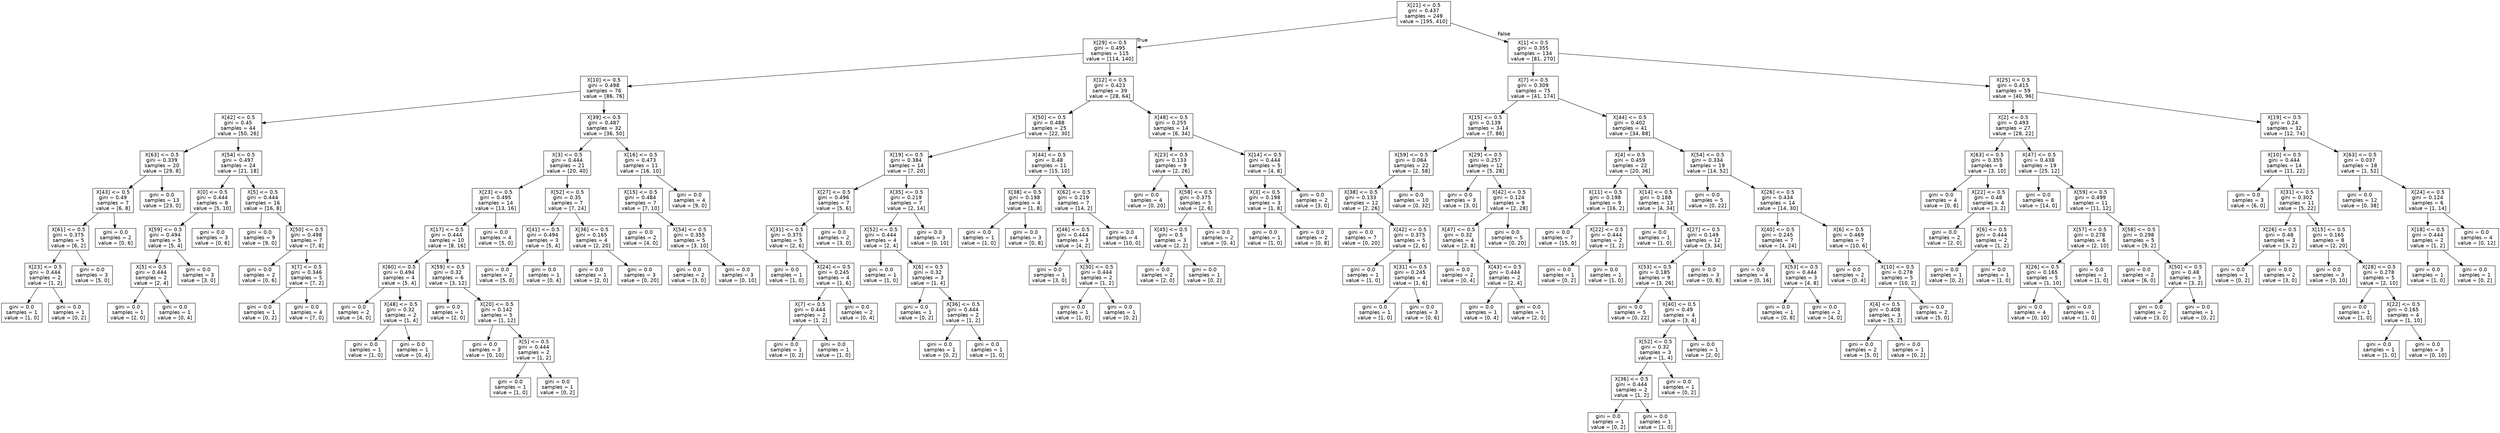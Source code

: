 digraph Tree {
node [shape=box, fontname="helvetica"] ;
edge [fontname="helvetica"] ;
0 [label="X[21] <= 0.5\ngini = 0.437\nsamples = 249\nvalue = [195, 410]"] ;
1 [label="X[29] <= 0.5\ngini = 0.495\nsamples = 115\nvalue = [114, 140]"] ;
0 -> 1 [labeldistance=2.5, labelangle=45, headlabel="True"] ;
2 [label="X[10] <= 0.5\ngini = 0.498\nsamples = 76\nvalue = [86, 76]"] ;
1 -> 2 ;
3 [label="X[42] <= 0.5\ngini = 0.45\nsamples = 44\nvalue = [50, 26]"] ;
2 -> 3 ;
4 [label="X[63] <= 0.5\ngini = 0.339\nsamples = 20\nvalue = [29, 8]"] ;
3 -> 4 ;
5 [label="X[43] <= 0.5\ngini = 0.49\nsamples = 7\nvalue = [6, 8]"] ;
4 -> 5 ;
6 [label="X[61] <= 0.5\ngini = 0.375\nsamples = 5\nvalue = [6, 2]"] ;
5 -> 6 ;
7 [label="X[23] <= 0.5\ngini = 0.444\nsamples = 2\nvalue = [1, 2]"] ;
6 -> 7 ;
8 [label="gini = 0.0\nsamples = 1\nvalue = [1, 0]"] ;
7 -> 8 ;
9 [label="gini = 0.0\nsamples = 1\nvalue = [0, 2]"] ;
7 -> 9 ;
10 [label="gini = 0.0\nsamples = 3\nvalue = [5, 0]"] ;
6 -> 10 ;
11 [label="gini = 0.0\nsamples = 2\nvalue = [0, 6]"] ;
5 -> 11 ;
12 [label="gini = 0.0\nsamples = 13\nvalue = [23, 0]"] ;
4 -> 12 ;
13 [label="X[54] <= 0.5\ngini = 0.497\nsamples = 24\nvalue = [21, 18]"] ;
3 -> 13 ;
14 [label="X[0] <= 0.5\ngini = 0.444\nsamples = 8\nvalue = [5, 10]"] ;
13 -> 14 ;
15 [label="X[59] <= 0.5\ngini = 0.494\nsamples = 5\nvalue = [5, 4]"] ;
14 -> 15 ;
16 [label="X[5] <= 0.5\ngini = 0.444\nsamples = 2\nvalue = [2, 4]"] ;
15 -> 16 ;
17 [label="gini = 0.0\nsamples = 1\nvalue = [2, 0]"] ;
16 -> 17 ;
18 [label="gini = 0.0\nsamples = 1\nvalue = [0, 4]"] ;
16 -> 18 ;
19 [label="gini = 0.0\nsamples = 3\nvalue = [3, 0]"] ;
15 -> 19 ;
20 [label="gini = 0.0\nsamples = 3\nvalue = [0, 6]"] ;
14 -> 20 ;
21 [label="X[5] <= 0.5\ngini = 0.444\nsamples = 16\nvalue = [16, 8]"] ;
13 -> 21 ;
22 [label="gini = 0.0\nsamples = 9\nvalue = [9, 0]"] ;
21 -> 22 ;
23 [label="X[50] <= 0.5\ngini = 0.498\nsamples = 7\nvalue = [7, 8]"] ;
21 -> 23 ;
24 [label="gini = 0.0\nsamples = 2\nvalue = [0, 6]"] ;
23 -> 24 ;
25 [label="X[7] <= 0.5\ngini = 0.346\nsamples = 5\nvalue = [7, 2]"] ;
23 -> 25 ;
26 [label="gini = 0.0\nsamples = 1\nvalue = [0, 2]"] ;
25 -> 26 ;
27 [label="gini = 0.0\nsamples = 4\nvalue = [7, 0]"] ;
25 -> 27 ;
28 [label="X[39] <= 0.5\ngini = 0.487\nsamples = 32\nvalue = [36, 50]"] ;
2 -> 28 ;
29 [label="X[3] <= 0.5\ngini = 0.444\nsamples = 21\nvalue = [20, 40]"] ;
28 -> 29 ;
30 [label="X[23] <= 0.5\ngini = 0.495\nsamples = 14\nvalue = [13, 16]"] ;
29 -> 30 ;
31 [label="X[17] <= 0.5\ngini = 0.444\nsamples = 10\nvalue = [8, 16]"] ;
30 -> 31 ;
32 [label="X[60] <= 0.5\ngini = 0.494\nsamples = 4\nvalue = [5, 4]"] ;
31 -> 32 ;
33 [label="gini = 0.0\nsamples = 2\nvalue = [4, 0]"] ;
32 -> 33 ;
34 [label="X[48] <= 0.5\ngini = 0.32\nsamples = 2\nvalue = [1, 4]"] ;
32 -> 34 ;
35 [label="gini = 0.0\nsamples = 1\nvalue = [1, 0]"] ;
34 -> 35 ;
36 [label="gini = 0.0\nsamples = 1\nvalue = [0, 4]"] ;
34 -> 36 ;
37 [label="X[59] <= 0.5\ngini = 0.32\nsamples = 6\nvalue = [3, 12]"] ;
31 -> 37 ;
38 [label="gini = 0.0\nsamples = 1\nvalue = [2, 0]"] ;
37 -> 38 ;
39 [label="X[20] <= 0.5\ngini = 0.142\nsamples = 5\nvalue = [1, 12]"] ;
37 -> 39 ;
40 [label="gini = 0.0\nsamples = 3\nvalue = [0, 10]"] ;
39 -> 40 ;
41 [label="X[5] <= 0.5\ngini = 0.444\nsamples = 2\nvalue = [1, 2]"] ;
39 -> 41 ;
42 [label="gini = 0.0\nsamples = 1\nvalue = [1, 0]"] ;
41 -> 42 ;
43 [label="gini = 0.0\nsamples = 1\nvalue = [0, 2]"] ;
41 -> 43 ;
44 [label="gini = 0.0\nsamples = 4\nvalue = [5, 0]"] ;
30 -> 44 ;
45 [label="X[52] <= 0.5\ngini = 0.35\nsamples = 7\nvalue = [7, 24]"] ;
29 -> 45 ;
46 [label="X[41] <= 0.5\ngini = 0.494\nsamples = 3\nvalue = [5, 4]"] ;
45 -> 46 ;
47 [label="gini = 0.0\nsamples = 2\nvalue = [5, 0]"] ;
46 -> 47 ;
48 [label="gini = 0.0\nsamples = 1\nvalue = [0, 4]"] ;
46 -> 48 ;
49 [label="X[36] <= 0.5\ngini = 0.165\nsamples = 4\nvalue = [2, 20]"] ;
45 -> 49 ;
50 [label="gini = 0.0\nsamples = 1\nvalue = [2, 0]"] ;
49 -> 50 ;
51 [label="gini = 0.0\nsamples = 3\nvalue = [0, 20]"] ;
49 -> 51 ;
52 [label="X[16] <= 0.5\ngini = 0.473\nsamples = 11\nvalue = [16, 10]"] ;
28 -> 52 ;
53 [label="X[15] <= 0.5\ngini = 0.484\nsamples = 7\nvalue = [7, 10]"] ;
52 -> 53 ;
54 [label="gini = 0.0\nsamples = 2\nvalue = [4, 0]"] ;
53 -> 54 ;
55 [label="X[54] <= 0.5\ngini = 0.355\nsamples = 5\nvalue = [3, 10]"] ;
53 -> 55 ;
56 [label="gini = 0.0\nsamples = 2\nvalue = [3, 0]"] ;
55 -> 56 ;
57 [label="gini = 0.0\nsamples = 3\nvalue = [0, 10]"] ;
55 -> 57 ;
58 [label="gini = 0.0\nsamples = 4\nvalue = [9, 0]"] ;
52 -> 58 ;
59 [label="X[12] <= 0.5\ngini = 0.423\nsamples = 39\nvalue = [28, 64]"] ;
1 -> 59 ;
60 [label="X[50] <= 0.5\ngini = 0.488\nsamples = 25\nvalue = [22, 30]"] ;
59 -> 60 ;
61 [label="X[19] <= 0.5\ngini = 0.384\nsamples = 14\nvalue = [7, 20]"] ;
60 -> 61 ;
62 [label="X[27] <= 0.5\ngini = 0.496\nsamples = 7\nvalue = [5, 6]"] ;
61 -> 62 ;
63 [label="X[31] <= 0.5\ngini = 0.375\nsamples = 5\nvalue = [2, 6]"] ;
62 -> 63 ;
64 [label="gini = 0.0\nsamples = 1\nvalue = [1, 0]"] ;
63 -> 64 ;
65 [label="X[24] <= 0.5\ngini = 0.245\nsamples = 4\nvalue = [1, 6]"] ;
63 -> 65 ;
66 [label="X[7] <= 0.5\ngini = 0.444\nsamples = 2\nvalue = [1, 2]"] ;
65 -> 66 ;
67 [label="gini = 0.0\nsamples = 1\nvalue = [0, 2]"] ;
66 -> 67 ;
68 [label="gini = 0.0\nsamples = 1\nvalue = [1, 0]"] ;
66 -> 68 ;
69 [label="gini = 0.0\nsamples = 2\nvalue = [0, 4]"] ;
65 -> 69 ;
70 [label="gini = 0.0\nsamples = 2\nvalue = [3, 0]"] ;
62 -> 70 ;
71 [label="X[35] <= 0.5\ngini = 0.219\nsamples = 7\nvalue = [2, 14]"] ;
61 -> 71 ;
72 [label="X[52] <= 0.5\ngini = 0.444\nsamples = 4\nvalue = [2, 4]"] ;
71 -> 72 ;
73 [label="gini = 0.0\nsamples = 1\nvalue = [1, 0]"] ;
72 -> 73 ;
74 [label="X[6] <= 0.5\ngini = 0.32\nsamples = 3\nvalue = [1, 4]"] ;
72 -> 74 ;
75 [label="gini = 0.0\nsamples = 1\nvalue = [0, 2]"] ;
74 -> 75 ;
76 [label="X[36] <= 0.5\ngini = 0.444\nsamples = 2\nvalue = [1, 2]"] ;
74 -> 76 ;
77 [label="gini = 0.0\nsamples = 1\nvalue = [0, 2]"] ;
76 -> 77 ;
78 [label="gini = 0.0\nsamples = 1\nvalue = [1, 0]"] ;
76 -> 78 ;
79 [label="gini = 0.0\nsamples = 3\nvalue = [0, 10]"] ;
71 -> 79 ;
80 [label="X[44] <= 0.5\ngini = 0.48\nsamples = 11\nvalue = [15, 10]"] ;
60 -> 80 ;
81 [label="X[38] <= 0.5\ngini = 0.198\nsamples = 4\nvalue = [1, 8]"] ;
80 -> 81 ;
82 [label="gini = 0.0\nsamples = 1\nvalue = [1, 0]"] ;
81 -> 82 ;
83 [label="gini = 0.0\nsamples = 3\nvalue = [0, 8]"] ;
81 -> 83 ;
84 [label="X[62] <= 0.5\ngini = 0.219\nsamples = 7\nvalue = [14, 2]"] ;
80 -> 84 ;
85 [label="X[46] <= 0.5\ngini = 0.444\nsamples = 3\nvalue = [4, 2]"] ;
84 -> 85 ;
86 [label="gini = 0.0\nsamples = 1\nvalue = [3, 0]"] ;
85 -> 86 ;
87 [label="X[30] <= 0.5\ngini = 0.444\nsamples = 2\nvalue = [1, 2]"] ;
85 -> 87 ;
88 [label="gini = 0.0\nsamples = 1\nvalue = [1, 0]"] ;
87 -> 88 ;
89 [label="gini = 0.0\nsamples = 1\nvalue = [0, 2]"] ;
87 -> 89 ;
90 [label="gini = 0.0\nsamples = 4\nvalue = [10, 0]"] ;
84 -> 90 ;
91 [label="X[48] <= 0.5\ngini = 0.255\nsamples = 14\nvalue = [6, 34]"] ;
59 -> 91 ;
92 [label="X[23] <= 0.5\ngini = 0.133\nsamples = 9\nvalue = [2, 26]"] ;
91 -> 92 ;
93 [label="gini = 0.0\nsamples = 4\nvalue = [0, 20]"] ;
92 -> 93 ;
94 [label="X[58] <= 0.5\ngini = 0.375\nsamples = 5\nvalue = [2, 6]"] ;
92 -> 94 ;
95 [label="X[45] <= 0.5\ngini = 0.5\nsamples = 3\nvalue = [2, 2]"] ;
94 -> 95 ;
96 [label="gini = 0.0\nsamples = 2\nvalue = [2, 0]"] ;
95 -> 96 ;
97 [label="gini = 0.0\nsamples = 1\nvalue = [0, 2]"] ;
95 -> 97 ;
98 [label="gini = 0.0\nsamples = 2\nvalue = [0, 4]"] ;
94 -> 98 ;
99 [label="X[14] <= 0.5\ngini = 0.444\nsamples = 5\nvalue = [4, 8]"] ;
91 -> 99 ;
100 [label="X[3] <= 0.5\ngini = 0.198\nsamples = 3\nvalue = [1, 8]"] ;
99 -> 100 ;
101 [label="gini = 0.0\nsamples = 1\nvalue = [1, 0]"] ;
100 -> 101 ;
102 [label="gini = 0.0\nsamples = 2\nvalue = [0, 8]"] ;
100 -> 102 ;
103 [label="gini = 0.0\nsamples = 2\nvalue = [3, 0]"] ;
99 -> 103 ;
104 [label="X[1] <= 0.5\ngini = 0.355\nsamples = 134\nvalue = [81, 270]"] ;
0 -> 104 [labeldistance=2.5, labelangle=-45, headlabel="False"] ;
105 [label="X[7] <= 0.5\ngini = 0.309\nsamples = 75\nvalue = [41, 174]"] ;
104 -> 105 ;
106 [label="X[15] <= 0.5\ngini = 0.139\nsamples = 34\nvalue = [7, 86]"] ;
105 -> 106 ;
107 [label="X[59] <= 0.5\ngini = 0.064\nsamples = 22\nvalue = [2, 58]"] ;
106 -> 107 ;
108 [label="X[38] <= 0.5\ngini = 0.133\nsamples = 12\nvalue = [2, 26]"] ;
107 -> 108 ;
109 [label="gini = 0.0\nsamples = 7\nvalue = [0, 20]"] ;
108 -> 109 ;
110 [label="X[42] <= 0.5\ngini = 0.375\nsamples = 5\nvalue = [2, 6]"] ;
108 -> 110 ;
111 [label="gini = 0.0\nsamples = 1\nvalue = [1, 0]"] ;
110 -> 111 ;
112 [label="X[31] <= 0.5\ngini = 0.245\nsamples = 4\nvalue = [1, 6]"] ;
110 -> 112 ;
113 [label="gini = 0.0\nsamples = 1\nvalue = [1, 0]"] ;
112 -> 113 ;
114 [label="gini = 0.0\nsamples = 3\nvalue = [0, 6]"] ;
112 -> 114 ;
115 [label="gini = 0.0\nsamples = 10\nvalue = [0, 32]"] ;
107 -> 115 ;
116 [label="X[29] <= 0.5\ngini = 0.257\nsamples = 12\nvalue = [5, 28]"] ;
106 -> 116 ;
117 [label="gini = 0.0\nsamples = 3\nvalue = [3, 0]"] ;
116 -> 117 ;
118 [label="X[42] <= 0.5\ngini = 0.124\nsamples = 9\nvalue = [2, 28]"] ;
116 -> 118 ;
119 [label="X[47] <= 0.5\ngini = 0.32\nsamples = 4\nvalue = [2, 8]"] ;
118 -> 119 ;
120 [label="gini = 0.0\nsamples = 2\nvalue = [0, 4]"] ;
119 -> 120 ;
121 [label="X[43] <= 0.5\ngini = 0.444\nsamples = 2\nvalue = [2, 4]"] ;
119 -> 121 ;
122 [label="gini = 0.0\nsamples = 1\nvalue = [0, 4]"] ;
121 -> 122 ;
123 [label="gini = 0.0\nsamples = 1\nvalue = [2, 0]"] ;
121 -> 123 ;
124 [label="gini = 0.0\nsamples = 5\nvalue = [0, 20]"] ;
118 -> 124 ;
125 [label="X[44] <= 0.5\ngini = 0.402\nsamples = 41\nvalue = [34, 88]"] ;
105 -> 125 ;
126 [label="X[4] <= 0.5\ngini = 0.459\nsamples = 22\nvalue = [20, 36]"] ;
125 -> 126 ;
127 [label="X[11] <= 0.5\ngini = 0.198\nsamples = 9\nvalue = [16, 2]"] ;
126 -> 127 ;
128 [label="gini = 0.0\nsamples = 7\nvalue = [15, 0]"] ;
127 -> 128 ;
129 [label="X[22] <= 0.5\ngini = 0.444\nsamples = 2\nvalue = [1, 2]"] ;
127 -> 129 ;
130 [label="gini = 0.0\nsamples = 1\nvalue = [0, 2]"] ;
129 -> 130 ;
131 [label="gini = 0.0\nsamples = 1\nvalue = [1, 0]"] ;
129 -> 131 ;
132 [label="X[14] <= 0.5\ngini = 0.188\nsamples = 13\nvalue = [4, 34]"] ;
126 -> 132 ;
133 [label="gini = 0.0\nsamples = 1\nvalue = [1, 0]"] ;
132 -> 133 ;
134 [label="X[27] <= 0.5\ngini = 0.149\nsamples = 12\nvalue = [3, 34]"] ;
132 -> 134 ;
135 [label="X[53] <= 0.5\ngini = 0.185\nsamples = 9\nvalue = [3, 26]"] ;
134 -> 135 ;
136 [label="gini = 0.0\nsamples = 5\nvalue = [0, 22]"] ;
135 -> 136 ;
137 [label="X[40] <= 0.5\ngini = 0.49\nsamples = 4\nvalue = [3, 4]"] ;
135 -> 137 ;
138 [label="X[52] <= 0.5\ngini = 0.32\nsamples = 3\nvalue = [1, 4]"] ;
137 -> 138 ;
139 [label="X[36] <= 0.5\ngini = 0.444\nsamples = 2\nvalue = [1, 2]"] ;
138 -> 139 ;
140 [label="gini = 0.0\nsamples = 1\nvalue = [0, 2]"] ;
139 -> 140 ;
141 [label="gini = 0.0\nsamples = 1\nvalue = [1, 0]"] ;
139 -> 141 ;
142 [label="gini = 0.0\nsamples = 1\nvalue = [0, 2]"] ;
138 -> 142 ;
143 [label="gini = 0.0\nsamples = 1\nvalue = [2, 0]"] ;
137 -> 143 ;
144 [label="gini = 0.0\nsamples = 3\nvalue = [0, 8]"] ;
134 -> 144 ;
145 [label="X[54] <= 0.5\ngini = 0.334\nsamples = 19\nvalue = [14, 52]"] ;
125 -> 145 ;
146 [label="gini = 0.0\nsamples = 5\nvalue = [0, 22]"] ;
145 -> 146 ;
147 [label="X[26] <= 0.5\ngini = 0.434\nsamples = 14\nvalue = [14, 30]"] ;
145 -> 147 ;
148 [label="X[40] <= 0.5\ngini = 0.245\nsamples = 7\nvalue = [4, 24]"] ;
147 -> 148 ;
149 [label="gini = 0.0\nsamples = 4\nvalue = [0, 16]"] ;
148 -> 149 ;
150 [label="X[53] <= 0.5\ngini = 0.444\nsamples = 3\nvalue = [4, 8]"] ;
148 -> 150 ;
151 [label="gini = 0.0\nsamples = 1\nvalue = [0, 8]"] ;
150 -> 151 ;
152 [label="gini = 0.0\nsamples = 2\nvalue = [4, 0]"] ;
150 -> 152 ;
153 [label="X[6] <= 0.5\ngini = 0.469\nsamples = 7\nvalue = [10, 6]"] ;
147 -> 153 ;
154 [label="gini = 0.0\nsamples = 2\nvalue = [0, 4]"] ;
153 -> 154 ;
155 [label="X[10] <= 0.5\ngini = 0.278\nsamples = 5\nvalue = [10, 2]"] ;
153 -> 155 ;
156 [label="X[4] <= 0.5\ngini = 0.408\nsamples = 3\nvalue = [5, 2]"] ;
155 -> 156 ;
157 [label="gini = 0.0\nsamples = 2\nvalue = [5, 0]"] ;
156 -> 157 ;
158 [label="gini = 0.0\nsamples = 1\nvalue = [0, 2]"] ;
156 -> 158 ;
159 [label="gini = 0.0\nsamples = 2\nvalue = [5, 0]"] ;
155 -> 159 ;
160 [label="X[25] <= 0.5\ngini = 0.415\nsamples = 59\nvalue = [40, 96]"] ;
104 -> 160 ;
161 [label="X[2] <= 0.5\ngini = 0.493\nsamples = 27\nvalue = [28, 22]"] ;
160 -> 161 ;
162 [label="X[63] <= 0.5\ngini = 0.355\nsamples = 8\nvalue = [3, 10]"] ;
161 -> 162 ;
163 [label="gini = 0.0\nsamples = 4\nvalue = [0, 8]"] ;
162 -> 163 ;
164 [label="X[22] <= 0.5\ngini = 0.48\nsamples = 4\nvalue = [3, 2]"] ;
162 -> 164 ;
165 [label="gini = 0.0\nsamples = 2\nvalue = [2, 0]"] ;
164 -> 165 ;
166 [label="X[6] <= 0.5\ngini = 0.444\nsamples = 2\nvalue = [1, 2]"] ;
164 -> 166 ;
167 [label="gini = 0.0\nsamples = 1\nvalue = [0, 2]"] ;
166 -> 167 ;
168 [label="gini = 0.0\nsamples = 1\nvalue = [1, 0]"] ;
166 -> 168 ;
169 [label="X[47] <= 0.5\ngini = 0.438\nsamples = 19\nvalue = [25, 12]"] ;
161 -> 169 ;
170 [label="gini = 0.0\nsamples = 8\nvalue = [14, 0]"] ;
169 -> 170 ;
171 [label="X[59] <= 0.5\ngini = 0.499\nsamples = 11\nvalue = [11, 12]"] ;
169 -> 171 ;
172 [label="X[57] <= 0.5\ngini = 0.278\nsamples = 6\nvalue = [2, 10]"] ;
171 -> 172 ;
173 [label="X[26] <= 0.5\ngini = 0.165\nsamples = 5\nvalue = [1, 10]"] ;
172 -> 173 ;
174 [label="gini = 0.0\nsamples = 4\nvalue = [0, 10]"] ;
173 -> 174 ;
175 [label="gini = 0.0\nsamples = 1\nvalue = [1, 0]"] ;
173 -> 175 ;
176 [label="gini = 0.0\nsamples = 1\nvalue = [1, 0]"] ;
172 -> 176 ;
177 [label="X[58] <= 0.5\ngini = 0.298\nsamples = 5\nvalue = [9, 2]"] ;
171 -> 177 ;
178 [label="gini = 0.0\nsamples = 2\nvalue = [6, 0]"] ;
177 -> 178 ;
179 [label="X[50] <= 0.5\ngini = 0.48\nsamples = 3\nvalue = [3, 2]"] ;
177 -> 179 ;
180 [label="gini = 0.0\nsamples = 2\nvalue = [3, 0]"] ;
179 -> 180 ;
181 [label="gini = 0.0\nsamples = 1\nvalue = [0, 2]"] ;
179 -> 181 ;
182 [label="X[19] <= 0.5\ngini = 0.24\nsamples = 32\nvalue = [12, 74]"] ;
160 -> 182 ;
183 [label="X[10] <= 0.5\ngini = 0.444\nsamples = 14\nvalue = [11, 22]"] ;
182 -> 183 ;
184 [label="gini = 0.0\nsamples = 3\nvalue = [6, 0]"] ;
183 -> 184 ;
185 [label="X[31] <= 0.5\ngini = 0.302\nsamples = 11\nvalue = [5, 22]"] ;
183 -> 185 ;
186 [label="X[26] <= 0.5\ngini = 0.48\nsamples = 3\nvalue = [3, 2]"] ;
185 -> 186 ;
187 [label="gini = 0.0\nsamples = 1\nvalue = [0, 2]"] ;
186 -> 187 ;
188 [label="gini = 0.0\nsamples = 2\nvalue = [3, 0]"] ;
186 -> 188 ;
189 [label="X[15] <= 0.5\ngini = 0.165\nsamples = 8\nvalue = [2, 20]"] ;
185 -> 189 ;
190 [label="gini = 0.0\nsamples = 3\nvalue = [0, 10]"] ;
189 -> 190 ;
191 [label="X[28] <= 0.5\ngini = 0.278\nsamples = 5\nvalue = [2, 10]"] ;
189 -> 191 ;
192 [label="gini = 0.0\nsamples = 1\nvalue = [1, 0]"] ;
191 -> 192 ;
193 [label="X[22] <= 0.5\ngini = 0.165\nsamples = 4\nvalue = [1, 10]"] ;
191 -> 193 ;
194 [label="gini = 0.0\nsamples = 1\nvalue = [1, 0]"] ;
193 -> 194 ;
195 [label="gini = 0.0\nsamples = 3\nvalue = [0, 10]"] ;
193 -> 195 ;
196 [label="X[63] <= 0.5\ngini = 0.037\nsamples = 18\nvalue = [1, 52]"] ;
182 -> 196 ;
197 [label="gini = 0.0\nsamples = 12\nvalue = [0, 38]"] ;
196 -> 197 ;
198 [label="X[24] <= 0.5\ngini = 0.124\nsamples = 6\nvalue = [1, 14]"] ;
196 -> 198 ;
199 [label="X[18] <= 0.5\ngini = 0.444\nsamples = 2\nvalue = [1, 2]"] ;
198 -> 199 ;
200 [label="gini = 0.0\nsamples = 1\nvalue = [1, 0]"] ;
199 -> 200 ;
201 [label="gini = 0.0\nsamples = 1\nvalue = [0, 2]"] ;
199 -> 201 ;
202 [label="gini = 0.0\nsamples = 4\nvalue = [0, 12]"] ;
198 -> 202 ;
}